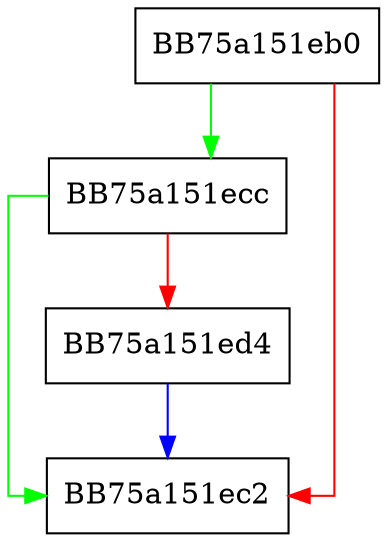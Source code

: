 digraph Release {
  node [shape="box"];
  graph [splines=ortho];
  BB75a151eb0 -> BB75a151ecc [color="green"];
  BB75a151eb0 -> BB75a151ec2 [color="red"];
  BB75a151ecc -> BB75a151ec2 [color="green"];
  BB75a151ecc -> BB75a151ed4 [color="red"];
  BB75a151ed4 -> BB75a151ec2 [color="blue"];
}